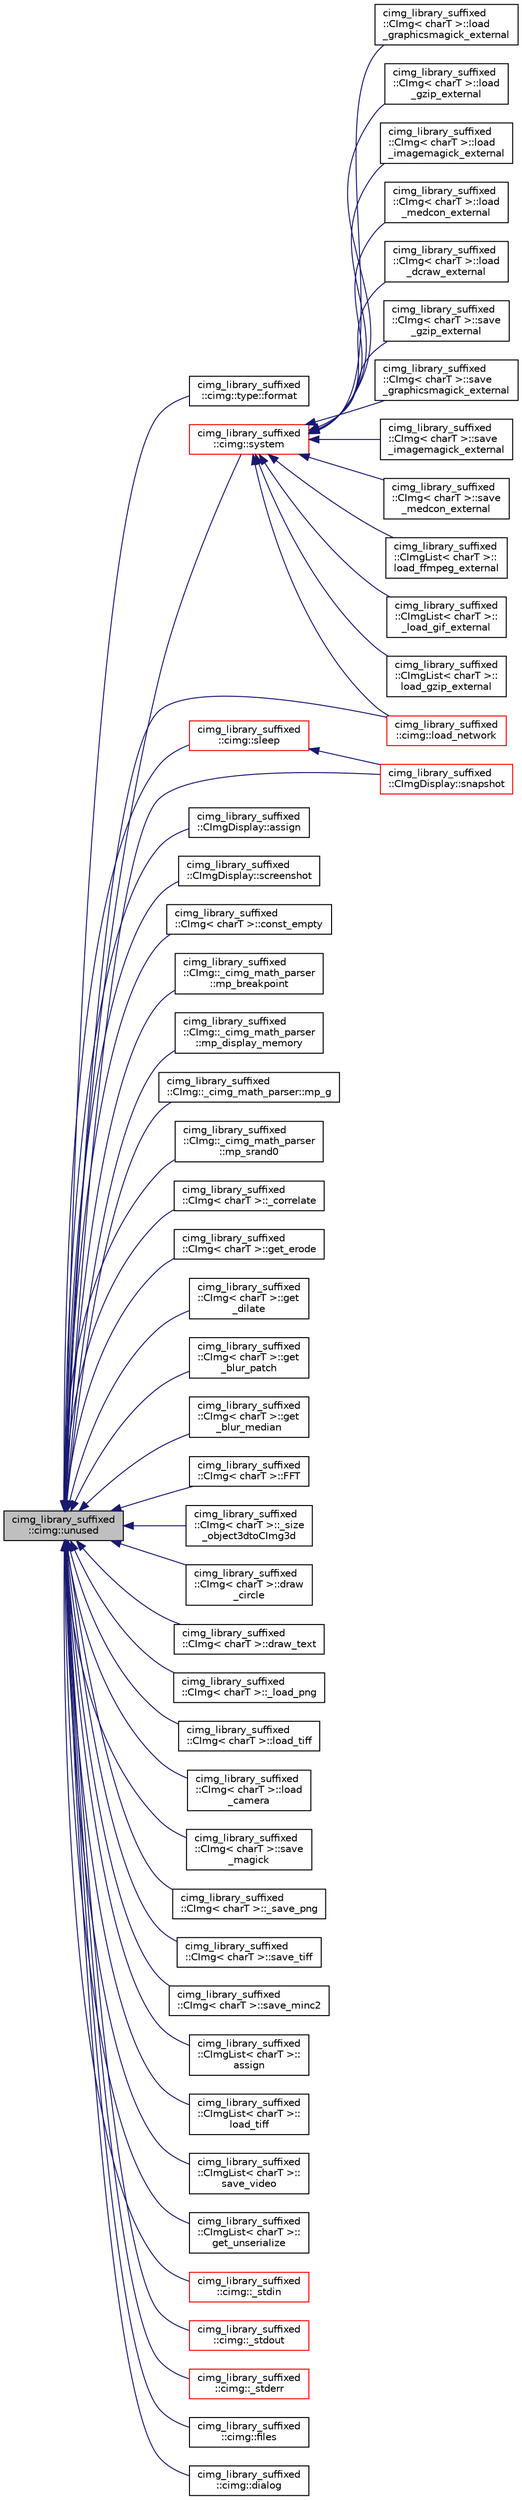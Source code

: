 digraph "cimg_library_suffixed::cimg::unused"
{
  edge [fontname="Helvetica",fontsize="10",labelfontname="Helvetica",labelfontsize="10"];
  node [fontname="Helvetica",fontsize="10",shape=record];
  rankdir="LR";
  Node4422 [label="cimg_library_suffixed\l::cimg::unused",height=0.2,width=0.4,color="black", fillcolor="grey75", style="filled", fontcolor="black"];
  Node4422 -> Node4423 [dir="back",color="midnightblue",fontsize="10",style="solid",fontname="Helvetica"];
  Node4423 [label="cimg_library_suffixed\l::cimg::type::format",height=0.2,width=0.4,color="black", fillcolor="white", style="filled",URL="$structcimg__library__suffixed_1_1cimg_1_1type.html#a282756ed38a301a26ce37292782ec5c5"];
  Node4422 -> Node4424 [dir="back",color="midnightblue",fontsize="10",style="solid",fontname="Helvetica"];
  Node4424 [label="cimg_library_suffixed\l::cimg::system",height=0.2,width=0.4,color="red", fillcolor="white", style="filled",URL="$namespacecimg__library__suffixed_1_1cimg.html#a5ddfa532b09b12973f543977f1f688da"];
  Node4424 -> Node4425 [dir="back",color="midnightblue",fontsize="10",style="solid",fontname="Helvetica"];
  Node4425 [label="cimg_library_suffixed\l::CImg\< charT \>::load\l_graphicsmagick_external",height=0.2,width=0.4,color="black", fillcolor="white", style="filled",URL="$structcimg__library__suffixed_1_1_c_img.html#a34578e61c66a0046835660bada43e3d6",tooltip="Load image using GraphicsMagick&#39;s external tool &#39;gm&#39;. "];
  Node4424 -> Node4426 [dir="back",color="midnightblue",fontsize="10",style="solid",fontname="Helvetica"];
  Node4426 [label="cimg_library_suffixed\l::CImg\< charT \>::load\l_gzip_external",height=0.2,width=0.4,color="black", fillcolor="white", style="filled",URL="$structcimg__library__suffixed_1_1_c_img.html#a1f1ef95d7faa4c2c7a72d3d347f30dad",tooltip="Load gzipped image file, using external tool &#39;gunzip&#39;. "];
  Node4424 -> Node4427 [dir="back",color="midnightblue",fontsize="10",style="solid",fontname="Helvetica"];
  Node4427 [label="cimg_library_suffixed\l::CImg\< charT \>::load\l_imagemagick_external",height=0.2,width=0.4,color="black", fillcolor="white", style="filled",URL="$structcimg__library__suffixed_1_1_c_img.html#a8278afa0b313d0f3465ef91dabdac549",tooltip="Load image using ImageMagick&#39;s external tool &#39;convert&#39;. "];
  Node4424 -> Node4428 [dir="back",color="midnightblue",fontsize="10",style="solid",fontname="Helvetica"];
  Node4428 [label="cimg_library_suffixed\l::CImg\< charT \>::load\l_medcon_external",height=0.2,width=0.4,color="black", fillcolor="white", style="filled",URL="$structcimg__library__suffixed_1_1_c_img.html#a8306218d5edf273c822113b799fd89cc",tooltip="Load image from a DICOM file, using XMedcon&#39;s external tool &#39;medcon&#39;. "];
  Node4424 -> Node4429 [dir="back",color="midnightblue",fontsize="10",style="solid",fontname="Helvetica"];
  Node4429 [label="cimg_library_suffixed\l::CImg\< charT \>::load\l_dcraw_external",height=0.2,width=0.4,color="black", fillcolor="white", style="filled",URL="$structcimg__library__suffixed_1_1_c_img.html#ae8ee2dbbc634767b37efabe0f0eb7104",tooltip="Load image from a RAW Color Camera file, using external tool &#39;dcraw&#39;. "];
  Node4424 -> Node4430 [dir="back",color="midnightblue",fontsize="10",style="solid",fontname="Helvetica"];
  Node4430 [label="cimg_library_suffixed\l::CImg\< charT \>::save\l_gzip_external",height=0.2,width=0.4,color="black", fillcolor="white", style="filled",URL="$structcimg__library__suffixed_1_1_c_img.html#a53983bb4f1ebe2a817b68029b8c04cb1",tooltip="Save image using gzip external binary. "];
  Node4424 -> Node4431 [dir="back",color="midnightblue",fontsize="10",style="solid",fontname="Helvetica"];
  Node4431 [label="cimg_library_suffixed\l::CImg\< charT \>::save\l_graphicsmagick_external",height=0.2,width=0.4,color="black", fillcolor="white", style="filled",URL="$structcimg__library__suffixed_1_1_c_img.html#a44f125968c20e8c7d833bf7d75c32db6",tooltip="Save image using GraphicsMagick&#39;s external binary. "];
  Node4424 -> Node4432 [dir="back",color="midnightblue",fontsize="10",style="solid",fontname="Helvetica"];
  Node4432 [label="cimg_library_suffixed\l::CImg\< charT \>::save\l_imagemagick_external",height=0.2,width=0.4,color="black", fillcolor="white", style="filled",URL="$structcimg__library__suffixed_1_1_c_img.html#afbf8db949f62c8bd3f2f73ba3d9c1420",tooltip="Save image using ImageMagick&#39;s external binary. "];
  Node4424 -> Node4433 [dir="back",color="midnightblue",fontsize="10",style="solid",fontname="Helvetica"];
  Node4433 [label="cimg_library_suffixed\l::CImg\< charT \>::save\l_medcon_external",height=0.2,width=0.4,color="black", fillcolor="white", style="filled",URL="$structcimg__library__suffixed_1_1_c_img.html#a30d02c3d77fc43c8b5845e92268cdab5",tooltip="Save image as a Dicom file. "];
  Node4424 -> Node4434 [dir="back",color="midnightblue",fontsize="10",style="solid",fontname="Helvetica"];
  Node4434 [label="cimg_library_suffixed\l::CImgList\< charT \>::\lload_ffmpeg_external",height=0.2,width=0.4,color="black", fillcolor="white", style="filled",URL="$structcimg__library__suffixed_1_1_c_img_list.html#aa1c97a6c05ba746d02440eec0ad2e602",tooltip="Load an image from a video file using the external tool &#39;ffmpeg&#39;. "];
  Node4424 -> Node4435 [dir="back",color="midnightblue",fontsize="10",style="solid",fontname="Helvetica"];
  Node4435 [label="cimg_library_suffixed\l::CImgList\< charT \>::\l_load_gif_external",height=0.2,width=0.4,color="black", fillcolor="white", style="filled",URL="$structcimg__library__suffixed_1_1_c_img_list.html#a666592ad2e1ecef3317d060696ebbfaa"];
  Node4424 -> Node4436 [dir="back",color="midnightblue",fontsize="10",style="solid",fontname="Helvetica"];
  Node4436 [label="cimg_library_suffixed\l::CImgList\< charT \>::\lload_gzip_external",height=0.2,width=0.4,color="black", fillcolor="white", style="filled",URL="$structcimg__library__suffixed_1_1_c_img_list.html#aae55e9a79bf2f7e08108dd200f63bf2c",tooltip="Load a gzipped list, using external tool &#39;gunzip&#39;. "];
  Node4424 -> Node4440 [dir="back",color="midnightblue",fontsize="10",style="solid",fontname="Helvetica"];
  Node4440 [label="cimg_library_suffixed\l::cimg::load_network",height=0.2,width=0.4,color="red", fillcolor="white", style="filled",URL="$namespacecimg__library__suffixed_1_1cimg.html#a90c05fe6fc049cba75f3a12807e97158",tooltip="Load file from network as a local temporary file. "];
  Node4422 -> Node4465 [dir="back",color="midnightblue",fontsize="10",style="solid",fontname="Helvetica"];
  Node4465 [label="cimg_library_suffixed\l::cimg::sleep",height=0.2,width=0.4,color="red", fillcolor="white", style="filled",URL="$namespacecimg__library__suffixed_1_1cimg.html#aa2bf8fb0d97c122cbc52e1f2e167e8a6",tooltip="Sleep for a given numbers of milliseconds. "];
  Node4465 -> Node4475 [dir="back",color="midnightblue",fontsize="10",style="solid",fontname="Helvetica"];
  Node4475 [label="cimg_library_suffixed\l::CImgDisplay::snapshot",height=0.2,width=0.4,color="red", fillcolor="white", style="filled",URL="$structcimg__library__suffixed_1_1_c_img_display.html#a914ee0515249db301dc66275861a6b3e",tooltip="Take a snapshot of the associated window content. "];
  Node4422 -> Node4480 [dir="back",color="midnightblue",fontsize="10",style="solid",fontname="Helvetica"];
  Node4480 [label="cimg_library_suffixed\l::CImgDisplay::assign",height=0.2,width=0.4,color="black", fillcolor="white", style="filled",URL="$structcimg__library__suffixed_1_1_c_img_display.html#a316edd54f58ad7fa3fdbb439f1b34177",tooltip="Construct a display with specified dimensions . "];
  Node4422 -> Node4481 [dir="back",color="midnightblue",fontsize="10",style="solid",fontname="Helvetica"];
  Node4481 [label="cimg_library_suffixed\l::CImgDisplay::screenshot",height=0.2,width=0.4,color="black", fillcolor="white", style="filled",URL="$structcimg__library__suffixed_1_1_c_img_display.html#a264122e4cc7584dfa57678ceda68bfbb",tooltip="Take a snapshot of the current screen content. "];
  Node4422 -> Node4475 [dir="back",color="midnightblue",fontsize="10",style="solid",fontname="Helvetica"];
  Node4422 -> Node4482 [dir="back",color="midnightblue",fontsize="10",style="solid",fontname="Helvetica"];
  Node4482 [label="cimg_library_suffixed\l::CImg\< charT \>::const_empty",height=0.2,width=0.4,color="black", fillcolor="white", style="filled",URL="$structcimg__library__suffixed_1_1_c_img.html#a0c25588da200d84fb03afb1b491c6738",tooltip="Return a reference to an empty image . "];
  Node4422 -> Node4483 [dir="back",color="midnightblue",fontsize="10",style="solid",fontname="Helvetica"];
  Node4483 [label="cimg_library_suffixed\l::CImg::_cimg_math_parser\l::mp_breakpoint",height=0.2,width=0.4,color="black", fillcolor="white", style="filled",URL="$structcimg__library__suffixed_1_1_c_img_1_1__cimg__math__parser.html#a7a7f75c918df02ccfa168c11a143c585"];
  Node4422 -> Node4484 [dir="back",color="midnightblue",fontsize="10",style="solid",fontname="Helvetica"];
  Node4484 [label="cimg_library_suffixed\l::CImg::_cimg_math_parser\l::mp_display_memory",height=0.2,width=0.4,color="black", fillcolor="white", style="filled",URL="$structcimg__library__suffixed_1_1_c_img_1_1__cimg__math__parser.html#a6d1b924d601f12aafc3733441e165124"];
  Node4422 -> Node4485 [dir="back",color="midnightblue",fontsize="10",style="solid",fontname="Helvetica"];
  Node4485 [label="cimg_library_suffixed\l::CImg::_cimg_math_parser::mp_g",height=0.2,width=0.4,color="black", fillcolor="white", style="filled",URL="$structcimg__library__suffixed_1_1_c_img_1_1__cimg__math__parser.html#a1a6f67dab44ca62b11aec01933907178"];
  Node4422 -> Node4486 [dir="back",color="midnightblue",fontsize="10",style="solid",fontname="Helvetica"];
  Node4486 [label="cimg_library_suffixed\l::CImg::_cimg_math_parser\l::mp_srand0",height=0.2,width=0.4,color="black", fillcolor="white", style="filled",URL="$structcimg__library__suffixed_1_1_c_img_1_1__cimg__math__parser.html#af7fb3feda25a9780c61545b7a4bc45f6"];
  Node4422 -> Node4487 [dir="back",color="midnightblue",fontsize="10",style="solid",fontname="Helvetica"];
  Node4487 [label="cimg_library_suffixed\l::CImg\< charT \>::_correlate",height=0.2,width=0.4,color="black", fillcolor="white", style="filled",URL="$structcimg__library__suffixed_1_1_c_img.html#aed98b23130078df5ad69b199d88bb261",tooltip="Correlate image by a kernel . "];
  Node4422 -> Node4488 [dir="back",color="midnightblue",fontsize="10",style="solid",fontname="Helvetica"];
  Node4488 [label="cimg_library_suffixed\l::CImg\< charT \>::get_erode",height=0.2,width=0.4,color="black", fillcolor="white", style="filled",URL="$structcimg__library__suffixed_1_1_c_img.html#aad353fc91b0c6ef3c0251f4f46a96150",tooltip="Erode image by a structuring element . "];
  Node4422 -> Node4489 [dir="back",color="midnightblue",fontsize="10",style="solid",fontname="Helvetica"];
  Node4489 [label="cimg_library_suffixed\l::CImg\< charT \>::get\l_dilate",height=0.2,width=0.4,color="black", fillcolor="white", style="filled",URL="$structcimg__library__suffixed_1_1_c_img.html#a66a723bf61125378577a3e99247ff8da",tooltip="Dilate image by a structuring element . "];
  Node4422 -> Node4490 [dir="back",color="midnightblue",fontsize="10",style="solid",fontname="Helvetica"];
  Node4490 [label="cimg_library_suffixed\l::CImg\< charT \>::get\l_blur_patch",height=0.2,width=0.4,color="black", fillcolor="white", style="filled",URL="$structcimg__library__suffixed_1_1_c_img.html#a3a7a9e74dc09f2f79fcd3f605a2a9059",tooltip="Blur image using patch-based space . "];
  Node4422 -> Node4491 [dir="back",color="midnightblue",fontsize="10",style="solid",fontname="Helvetica"];
  Node4491 [label="cimg_library_suffixed\l::CImg\< charT \>::get\l_blur_median",height=0.2,width=0.4,color="black", fillcolor="white", style="filled",URL="$structcimg__library__suffixed_1_1_c_img.html#a0f2e5b8bd31f04a77eb2244444de98b5",tooltip="Blur image with the median filter . "];
  Node4422 -> Node4492 [dir="back",color="midnightblue",fontsize="10",style="solid",fontname="Helvetica"];
  Node4492 [label="cimg_library_suffixed\l::CImg\< charT \>::FFT",height=0.2,width=0.4,color="black", fillcolor="white", style="filled",URL="$structcimg__library__suffixed_1_1_c_img.html#ae4263ce4b6b6549bc9165a2cf970d83f",tooltip="Compute n-d Fast Fourier Transform. "];
  Node4422 -> Node4493 [dir="back",color="midnightblue",fontsize="10",style="solid",fontname="Helvetica"];
  Node4493 [label="cimg_library_suffixed\l::CImg\< charT \>::_size\l_object3dtoCImg3d",height=0.2,width=0.4,color="black", fillcolor="white", style="filled",URL="$structcimg__library__suffixed_1_1_c_img.html#ae173ff5500475175116801dc3edeee15"];
  Node4422 -> Node4494 [dir="back",color="midnightblue",fontsize="10",style="solid",fontname="Helvetica"];
  Node4494 [label="cimg_library_suffixed\l::CImg\< charT \>::draw\l_circle",height=0.2,width=0.4,color="black", fillcolor="white", style="filled",URL="$structcimg__library__suffixed_1_1_c_img.html#a49a348596d92cd32c6b548abdbb7fe2a",tooltip="Draw an outlined 2d circle. "];
  Node4422 -> Node4495 [dir="back",color="midnightblue",fontsize="10",style="solid",fontname="Helvetica"];
  Node4495 [label="cimg_library_suffixed\l::CImg\< charT \>::draw_text",height=0.2,width=0.4,color="black", fillcolor="white", style="filled",URL="$structcimg__library__suffixed_1_1_c_img.html#a3494369a550f92539205453e93a3e642",tooltip="Draw a text string . "];
  Node4422 -> Node4496 [dir="back",color="midnightblue",fontsize="10",style="solid",fontname="Helvetica"];
  Node4496 [label="cimg_library_suffixed\l::CImg\< charT \>::_load_png",height=0.2,width=0.4,color="black", fillcolor="white", style="filled",URL="$structcimg__library__suffixed_1_1_c_img.html#a8cde6f74b600005d95497c4834a686b4"];
  Node4422 -> Node4497 [dir="back",color="midnightblue",fontsize="10",style="solid",fontname="Helvetica"];
  Node4497 [label="cimg_library_suffixed\l::CImg\< charT \>::load_tiff",height=0.2,width=0.4,color="black", fillcolor="white", style="filled",URL="$structcimg__library__suffixed_1_1_c_img.html#ab87bf210c0e6bec7a6af7f1c0aec2a48",tooltip="Load image from a TIFF file. "];
  Node4422 -> Node4498 [dir="back",color="midnightblue",fontsize="10",style="solid",fontname="Helvetica"];
  Node4498 [label="cimg_library_suffixed\l::CImg\< charT \>::load\l_camera",height=0.2,width=0.4,color="black", fillcolor="white", style="filled",URL="$structcimg__library__suffixed_1_1_c_img.html#a7283a9a49902ac537d8e1bb2613ee9cc",tooltip="Load image from a camera stream, using OpenCV. "];
  Node4422 -> Node4445 [dir="back",color="midnightblue",fontsize="10",style="solid",fontname="Helvetica"];
  Node4445 [label="cimg_library_suffixed\l::CImg\< charT \>::save\l_magick",height=0.2,width=0.4,color="black", fillcolor="white", style="filled",URL="$structcimg__library__suffixed_1_1_c_img.html#a6beb63196c9a26f6894e4654f771c1e5",tooltip="Save image, using built-in ImageMagick++ library. "];
  Node4422 -> Node4446 [dir="back",color="midnightblue",fontsize="10",style="solid",fontname="Helvetica"];
  Node4446 [label="cimg_library_suffixed\l::CImg\< charT \>::_save_png",height=0.2,width=0.4,color="black", fillcolor="white", style="filled",URL="$structcimg__library__suffixed_1_1_c_img.html#aab5e304310373159e357250314e99da6"];
  Node4422 -> Node4452 [dir="back",color="midnightblue",fontsize="10",style="solid",fontname="Helvetica"];
  Node4452 [label="cimg_library_suffixed\l::CImg\< charT \>::save_tiff",height=0.2,width=0.4,color="black", fillcolor="white", style="filled",URL="$structcimg__library__suffixed_1_1_c_img.html#a87e93148404e8d79b7b5218e58eabf3c",tooltip="Save image as a TIFF file. "];
  Node4422 -> Node4453 [dir="back",color="midnightblue",fontsize="10",style="solid",fontname="Helvetica"];
  Node4453 [label="cimg_library_suffixed\l::CImg\< charT \>::save_minc2",height=0.2,width=0.4,color="black", fillcolor="white", style="filled",URL="$structcimg__library__suffixed_1_1_c_img.html#ab3b2aa455cd56ce20a03cb0b68ca68fc",tooltip="Save image as a MINC2 file. "];
  Node4422 -> Node4499 [dir="back",color="midnightblue",fontsize="10",style="solid",fontname="Helvetica"];
  Node4499 [label="cimg_library_suffixed\l::CImgList\< charT \>::\lassign",height=0.2,width=0.4,color="black", fillcolor="white", style="filled",URL="$structcimg__library__suffixed_1_1_c_img_list.html#aea8246a41cbc6f014e3a44757bdae0ec",tooltip="Construct list as a copy of an existing list and force the shared state of the list elements ..."];
  Node4422 -> Node4500 [dir="back",color="midnightblue",fontsize="10",style="solid",fontname="Helvetica"];
  Node4500 [label="cimg_library_suffixed\l::CImgList\< charT \>::\lload_tiff",height=0.2,width=0.4,color="black", fillcolor="white", style="filled",URL="$structcimg__library__suffixed_1_1_c_img_list.html#a2ee1347a41996201ec7dcfcc9b403bdc",tooltip="Load images from a TIFF file. "];
  Node4422 -> Node4501 [dir="back",color="midnightblue",fontsize="10",style="solid",fontname="Helvetica"];
  Node4501 [label="cimg_library_suffixed\l::CImgList\< charT \>::\lsave_video",height=0.2,width=0.4,color="black", fillcolor="white", style="filled",URL="$structcimg__library__suffixed_1_1_c_img_list.html#a4fcada66102d9f9245f11d2127dbe8fb",tooltip="Save image sequence, using the OpenCV library. "];
  Node4422 -> Node4502 [dir="back",color="midnightblue",fontsize="10",style="solid",fontname="Helvetica"];
  Node4502 [label="cimg_library_suffixed\l::CImgList\< charT \>::\lget_unserialize",height=0.2,width=0.4,color="black", fillcolor="white", style="filled",URL="$structcimg__library__suffixed_1_1_c_img_list.html#ab2437a10d0bbe2f4d5e91a49dc5cd105",tooltip="Unserialize a CImg<unsigned char> serialized buffer into a CImgList<T> list. "];
  Node4422 -> Node4503 [dir="back",color="midnightblue",fontsize="10",style="solid",fontname="Helvetica"];
  Node4503 [label="cimg_library_suffixed\l::cimg::_stdin",height=0.2,width=0.4,color="red", fillcolor="white", style="filled",URL="$namespacecimg__library__suffixed_1_1cimg.html#a01a3b743897290604513ea6d847c9886"];
  Node4422 -> Node4574 [dir="back",color="midnightblue",fontsize="10",style="solid",fontname="Helvetica"];
  Node4574 [label="cimg_library_suffixed\l::cimg::_stdout",height=0.2,width=0.4,color="red", fillcolor="white", style="filled",URL="$namespacecimg__library__suffixed_1_1cimg.html#a493220746e5df3466568bd7862825008"];
  Node4422 -> Node4577 [dir="back",color="midnightblue",fontsize="10",style="solid",fontname="Helvetica"];
  Node4577 [label="cimg_library_suffixed\l::cimg::_stderr",height=0.2,width=0.4,color="red", fillcolor="white", style="filled",URL="$namespacecimg__library__suffixed_1_1cimg.html#aab8db7528c32a8fd3a3dc471e662782e"];
  Node4422 -> Node4604 [dir="back",color="midnightblue",fontsize="10",style="solid",fontname="Helvetica"];
  Node4604 [label="cimg_library_suffixed\l::cimg::files",height=0.2,width=0.4,color="black", fillcolor="white", style="filled",URL="$namespacecimg__library__suffixed_1_1cimg.html#a9f8980f1308177adebab5f8f52a79835",tooltip="Return list of files/directories in specified directory. "];
  Node4422 -> Node4440 [dir="back",color="midnightblue",fontsize="10",style="solid",fontname="Helvetica"];
  Node4422 -> Node4474 [dir="back",color="midnightblue",fontsize="10",style="solid",fontname="Helvetica"];
  Node4474 [label="cimg_library_suffixed\l::cimg::dialog",height=0.2,width=0.4,color="black", fillcolor="white", style="filled",URL="$namespacecimg__library__suffixed_1_1cimg.html#a11aed0e6b30d75bf50946ee78d1aed94",tooltip="Display a simple dialog box, and wait for the user&#39;s response. "];
}
